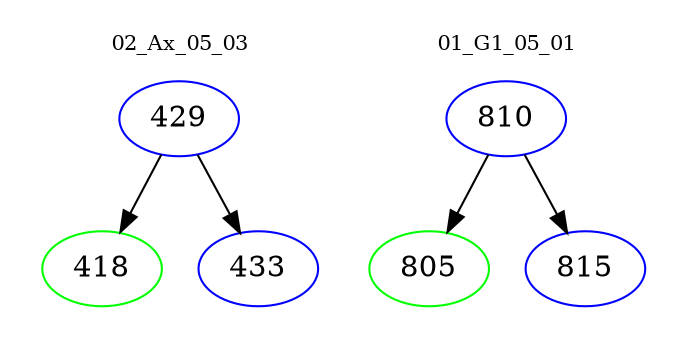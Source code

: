 digraph{
subgraph cluster_0 {
color = white
label = "02_Ax_05_03";
fontsize=10;
T0_429 [label="429", color="blue"]
T0_429 -> T0_418 [color="black"]
T0_418 [label="418", color="green"]
T0_429 -> T0_433 [color="black"]
T0_433 [label="433", color="blue"]
}
subgraph cluster_1 {
color = white
label = "01_G1_05_01";
fontsize=10;
T1_810 [label="810", color="blue"]
T1_810 -> T1_805 [color="black"]
T1_805 [label="805", color="green"]
T1_810 -> T1_815 [color="black"]
T1_815 [label="815", color="blue"]
}
}
